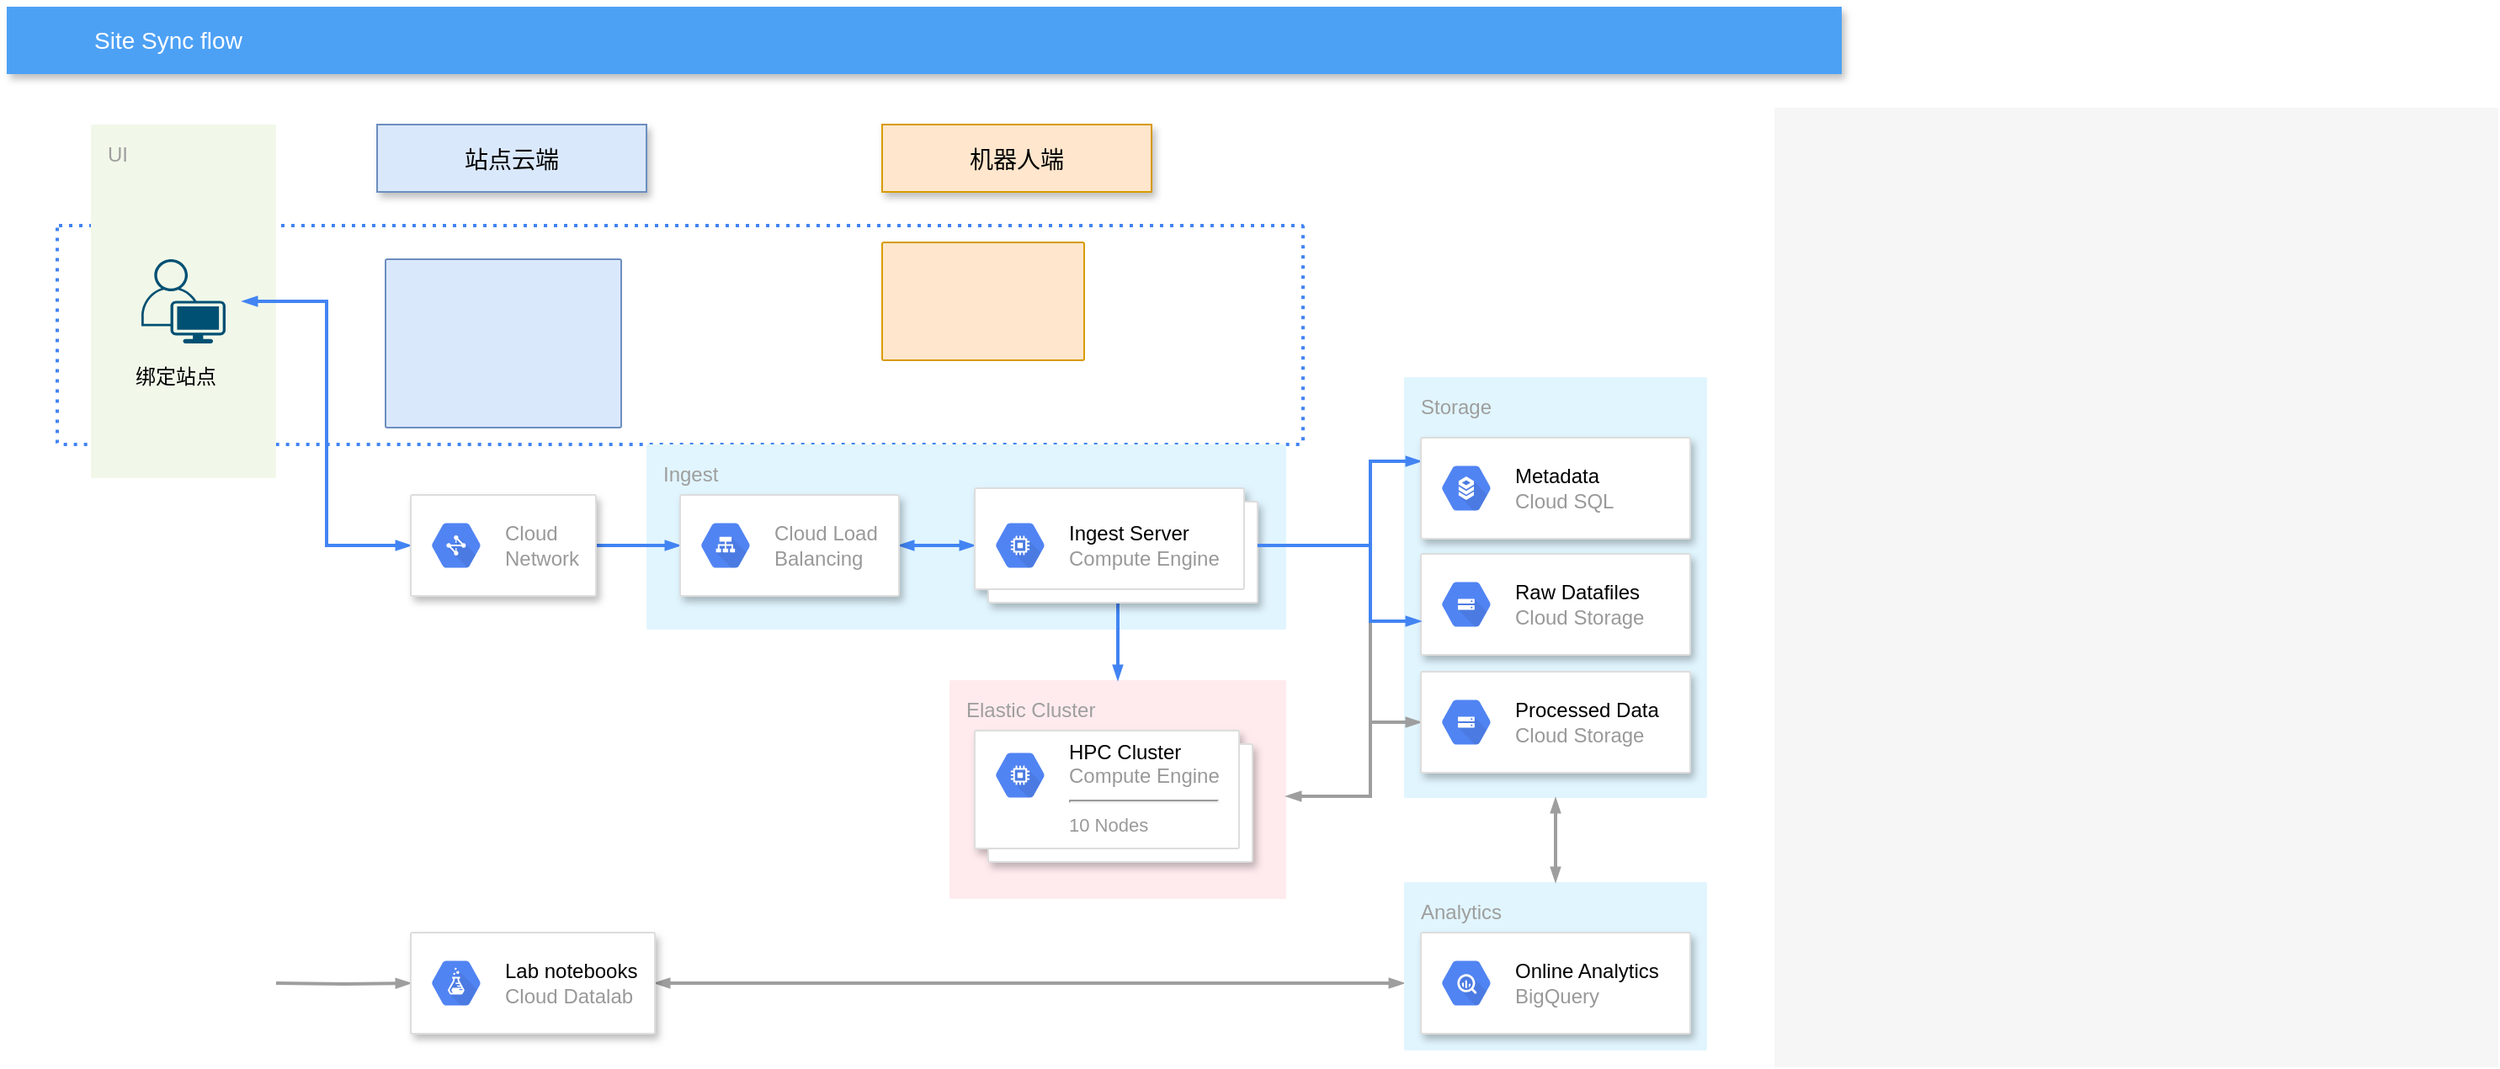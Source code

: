 <mxfile version="17.1.2" type="github">
  <diagram id="d1ab7348-05c3-a1e3-ca4d-12c340fd6b49" name="Page-1">
    <mxGraphModel dx="1298" dy="756" grid="1" gridSize="10" guides="1" tooltips="1" connect="1" arrows="1" fold="1" page="1" pageScale="1" pageWidth="1169" pageHeight="827" background="none" math="0" shadow="0">
      <root>
        <mxCell id="0" />
        <mxCell id="1" parent="0" />
        <mxCell id="lkz7h4dLqbm93Tn8HokA-74" value="" style="rounded=1;absoluteArcSize=1;arcSize=2;html=1;strokeColor=none;gradientColor=none;shadow=0;dashed=1;strokeColor=#4284F3;fontSize=12;fontColor=#9E9E9E;align=left;verticalAlign=top;spacing=10;spacingTop=-4;fillColor=none;dashPattern=1 2;strokeWidth=2;" vertex="1" parent="1">
          <mxGeometry x="50" y="170" width="740" height="130" as="geometry" />
        </mxCell>
        <mxCell id="2" value="" style="fillColor=#F6F6F6;strokeColor=none;shadow=0;gradientColor=none;fontSize=14;align=left;spacing=10;fontColor=#717171;9E9E9E;verticalAlign=top;spacingTop=-4;fontStyle=0;spacingLeft=40;html=1;" parent="1" vertex="1">
          <mxGeometry x="1070" y="100" width="430" height="570" as="geometry" />
        </mxCell>
        <mxCell id="4" value="Elastic Cluster" style="rounded=1;absoluteArcSize=1;arcSize=2;html=1;strokeColor=none;gradientColor=none;shadow=0;dashed=0;fontSize=12;fontColor=#9E9E9E;align=left;verticalAlign=top;spacing=10;spacingTop=-4;fillColor=#FFEBEE;" parent="1" vertex="1">
          <mxGeometry x="580" y="440" width="200" height="130" as="geometry" />
        </mxCell>
        <mxCell id="5" value="Storage" style="rounded=1;absoluteArcSize=1;arcSize=2;html=1;strokeColor=none;gradientColor=none;shadow=0;dashed=0;fontSize=12;fontColor=#9E9E9E;align=left;verticalAlign=top;spacing=10;spacingTop=-4;fillColor=#E1F5FE;" parent="1" vertex="1">
          <mxGeometry x="850" y="260" width="180" height="250" as="geometry" />
        </mxCell>
        <mxCell id="6" value="Ingest" style="rounded=1;absoluteArcSize=1;arcSize=2;html=1;strokeColor=none;gradientColor=none;shadow=0;dashed=0;fontSize=12;fontColor=#9E9E9E;align=left;verticalAlign=top;spacing=10;spacingTop=-4;fillColor=#E1F5FE;" parent="1" vertex="1">
          <mxGeometry x="400" y="300" width="380" height="110" as="geometry" />
        </mxCell>
        <mxCell id="50" style="edgeStyle=orthogonalEdgeStyle;rounded=0;html=1;labelBackgroundColor=none;startFill=1;startSize=4;endArrow=blockThin;endFill=1;endSize=4;jettySize=auto;orthogonalLoop=1;strokeColor=#9E9E9E;strokeWidth=2;fontSize=12;fontColor=#000000;align=left;dashed=0;" parent="1" target="26" edge="1">
          <mxGeometry relative="1" as="geometry">
            <mxPoint x="180" y="620" as="sourcePoint" />
          </mxGeometry>
        </mxCell>
        <mxCell id="8" value="UI" style="rounded=1;absoluteArcSize=1;arcSize=2;html=1;strokeColor=none;gradientColor=none;shadow=0;dashed=0;fontSize=12;fontColor=#9E9E9E;align=left;verticalAlign=top;spacing=10;spacingTop=-4;fillColor=#F1F8E9;" parent="1" vertex="1">
          <mxGeometry x="70" y="110" width="110" height="210" as="geometry" />
        </mxCell>
        <mxCell id="9" value="Site Sync flow" style="fillColor=#4DA1F5;strokeColor=none;shadow=1;gradientColor=none;fontSize=14;align=left;spacingLeft=50;fontColor=#ffffff;html=1;" parent="1" vertex="1">
          <mxGeometry x="20" y="40" width="1090" height="40" as="geometry" />
        </mxCell>
        <mxCell id="39" style="edgeStyle=orthogonalEdgeStyle;rounded=0;html=1;labelBackgroundColor=none;startFill=1;startSize=4;endArrow=blockThin;endFill=1;endSize=4;jettySize=auto;orthogonalLoop=1;strokeColor=#4284F3;strokeWidth=2;fontSize=12;fontColor=#000000;align=left;dashed=0;startArrow=blockThin;" parent="1" source="20" edge="1">
          <mxGeometry relative="1" as="geometry">
            <Array as="points">
              <mxPoint x="210" y="360" />
              <mxPoint x="210" y="215" />
            </Array>
            <mxPoint x="160" y="215" as="targetPoint" />
          </mxGeometry>
        </mxCell>
        <mxCell id="43" style="edgeStyle=orthogonalEdgeStyle;rounded=0;html=1;labelBackgroundColor=none;startFill=1;startSize=4;endArrow=blockThin;endFill=1;endSize=4;jettySize=auto;orthogonalLoop=1;strokeColor=#4284F3;strokeWidth=2;fontSize=12;fontColor=#000000;align=left;dashed=0;" parent="1" source="20" target="22" edge="1">
          <mxGeometry relative="1" as="geometry" />
        </mxCell>
        <mxCell id="20" value="" style="strokeColor=#dddddd;fillColor=#ffffff;shadow=1;strokeWidth=1;rounded=1;absoluteArcSize=1;arcSize=2;fontSize=11;fontColor=#9E9E9E;align=center;html=1;" parent="1" vertex="1">
          <mxGeometry x="260" y="330" width="110" height="60" as="geometry" />
        </mxCell>
        <mxCell id="21" value="Cloud&#xa;Network" style="dashed=0;connectable=0;html=1;fillColor=#5184F3;strokeColor=none;shape=mxgraph.gcp2.hexIcon;prIcon=cloud_network;part=1;labelPosition=right;verticalLabelPosition=middle;align=left;verticalAlign=middle;spacingLeft=5;fontColor=#999999;fontSize=12;" parent="20" vertex="1">
          <mxGeometry y="0.5" width="44" height="39" relative="1" as="geometry">
            <mxPoint x="5" y="-19.5" as="offset" />
          </mxGeometry>
        </mxCell>
        <mxCell id="44" style="edgeStyle=orthogonalEdgeStyle;rounded=0;html=1;labelBackgroundColor=none;startFill=1;startSize=4;endArrow=blockThin;endFill=1;endSize=4;jettySize=auto;orthogonalLoop=1;strokeColor=#4284F3;strokeWidth=2;fontSize=12;fontColor=#000000;align=left;dashed=0;startArrow=blockThin;" parent="1" source="22" target="24" edge="1">
          <mxGeometry relative="1" as="geometry" />
        </mxCell>
        <mxCell id="22" value="" style="strokeColor=#dddddd;fillColor=#ffffff;shadow=1;strokeWidth=1;rounded=1;absoluteArcSize=1;arcSize=2;fontSize=11;fontColor=#9E9E9E;align=center;html=1;" parent="1" vertex="1">
          <mxGeometry x="420" y="330" width="130" height="60" as="geometry" />
        </mxCell>
        <mxCell id="23" value="Cloud Load&#xa;Balancing" style="dashed=0;connectable=0;html=1;fillColor=#5184F3;strokeColor=none;shape=mxgraph.gcp2.hexIcon;prIcon=cloud_load_balancing;part=1;labelPosition=right;verticalLabelPosition=middle;align=left;verticalAlign=middle;spacingLeft=5;fontColor=#999999;fontSize=12;" parent="22" vertex="1">
          <mxGeometry y="0.5" width="44" height="39" relative="1" as="geometry">
            <mxPoint x="5" y="-19.5" as="offset" />
          </mxGeometry>
        </mxCell>
        <mxCell id="45" style="edgeStyle=orthogonalEdgeStyle;rounded=0;html=1;labelBackgroundColor=none;startFill=1;startSize=4;endArrow=blockThin;endFill=1;endSize=4;jettySize=auto;orthogonalLoop=1;strokeColor=#4284F3;strokeWidth=2;fontSize=12;fontColor=#000000;align=left;dashed=0;" parent="1" source="24" target="30" edge="1">
          <mxGeometry relative="1" as="geometry">
            <Array as="points">
              <mxPoint x="830" y="360" />
              <mxPoint x="830" y="310" />
            </Array>
          </mxGeometry>
        </mxCell>
        <mxCell id="47" style="edgeStyle=orthogonalEdgeStyle;rounded=0;html=1;labelBackgroundColor=none;startFill=1;startSize=4;endArrow=blockThin;endFill=1;endSize=4;jettySize=auto;orthogonalLoop=1;strokeColor=#9E9E9E;strokeWidth=2;fontSize=12;fontColor=#000000;align=left;dashed=0;" parent="1" source="24" target="34" edge="1">
          <mxGeometry relative="1" as="geometry">
            <Array as="points">
              <mxPoint x="830" y="360" />
              <mxPoint x="830" y="465" />
            </Array>
          </mxGeometry>
        </mxCell>
        <mxCell id="55" style="edgeStyle=orthogonalEdgeStyle;rounded=0;html=1;labelBackgroundColor=none;startFill=1;startSize=4;endArrow=blockThin;endFill=1;endSize=4;jettySize=auto;orthogonalLoop=1;strokeColor=#4284F3;strokeWidth=2;fontSize=12;fontColor=#000000;align=left;dashed=0;" parent="1" source="24" target="4" edge="1">
          <mxGeometry relative="1" as="geometry">
            <Array as="points">
              <mxPoint x="680" y="410" />
              <mxPoint x="680" y="410" />
            </Array>
          </mxGeometry>
        </mxCell>
        <mxCell id="24" value="" style="shape=mxgraph.gcp2.doubleRect;strokeColor=#dddddd;fillColor=#ffffff;shadow=1;strokeWidth=1;fontSize=11;fontColor=#9E9E9E;align=center;html=1;" parent="1" vertex="1">
          <mxGeometry x="595" y="326" width="168" height="68" as="geometry" />
        </mxCell>
        <mxCell id="25" value="&lt;font color=&quot;#000000&quot;&gt;Ingest Server&lt;/font&gt;&lt;br&gt;Compute Engine" style="dashed=0;connectable=0;html=1;fillColor=#5184F3;strokeColor=none;shape=mxgraph.gcp2.hexIcon;prIcon=compute_engine;part=1;labelPosition=right;verticalLabelPosition=middle;align=left;verticalAlign=middle;spacingLeft=5;fontColor=#999999;fontSize=12;" parent="24" vertex="1">
          <mxGeometry y="0.5" width="44" height="39" relative="1" as="geometry">
            <mxPoint x="5" y="-19.5" as="offset" />
          </mxGeometry>
        </mxCell>
        <mxCell id="51" style="edgeStyle=orthogonalEdgeStyle;rounded=0;html=1;labelBackgroundColor=none;startFill=1;startSize=4;endArrow=blockThin;endFill=1;endSize=4;jettySize=auto;orthogonalLoop=1;strokeColor=#9E9E9E;strokeWidth=2;fontSize=12;fontColor=#000000;align=left;dashed=0;startArrow=blockThin;" parent="1" source="26" target="36" edge="1">
          <mxGeometry relative="1" as="geometry">
            <Array as="points">
              <mxPoint x="740" y="620" />
              <mxPoint x="740" y="620" />
            </Array>
          </mxGeometry>
        </mxCell>
        <mxCell id="26" value="" style="strokeColor=#dddddd;fillColor=#ffffff;shadow=1;strokeWidth=1;rounded=1;absoluteArcSize=1;arcSize=2;fontSize=11;fontColor=#9E9E9E;align=center;html=1;" parent="1" vertex="1">
          <mxGeometry x="260" y="590" width="145" height="60" as="geometry" />
        </mxCell>
        <mxCell id="27" value="&lt;font color=&quot;#000000&quot;&gt;Lab notebooks&lt;/font&gt;&lt;br&gt;Cloud Datalab" style="dashed=0;connectable=0;html=1;fillColor=#5184F3;strokeColor=none;shape=mxgraph.gcp2.hexIcon;prIcon=cloud_datalab;part=1;labelPosition=right;verticalLabelPosition=middle;align=left;verticalAlign=middle;spacingLeft=5;fontColor=#999999;fontSize=12;" parent="26" vertex="1">
          <mxGeometry y="0.5" width="44" height="39" relative="1" as="geometry">
            <mxPoint x="5" y="-19.5" as="offset" />
          </mxGeometry>
        </mxCell>
        <mxCell id="48" style="edgeStyle=orthogonalEdgeStyle;rounded=0;html=1;labelBackgroundColor=none;startFill=1;startSize=4;endArrow=none;endFill=0;endSize=4;jettySize=auto;orthogonalLoop=1;strokeColor=#9E9E9E;strokeWidth=2;fontSize=12;fontColor=#000000;align=left;dashed=0;startArrow=blockThin;" parent="1" source="4" target="24" edge="1">
          <mxGeometry relative="1" as="geometry">
            <Array as="points">
              <mxPoint x="830" y="509" />
              <mxPoint x="830" y="360" />
            </Array>
          </mxGeometry>
        </mxCell>
        <mxCell id="28" value="" style="shape=mxgraph.gcp2.doubleRect;strokeColor=#dddddd;fillColor=#ffffff;shadow=1;strokeWidth=1;fontSize=11;fontColor=#9E9E9E;align=center;html=1;" parent="1" vertex="1">
          <mxGeometry x="595" y="470" width="165" height="78" as="geometry" />
        </mxCell>
        <mxCell id="29" value="&lt;font color=&quot;#000000&quot;&gt;HPC Cluster&lt;/font&gt;&lt;br&gt;Compute Engine&lt;hr&gt;&lt;font style=&quot;font-size: 11px&quot;&gt;10 Nodes&lt;/font&gt;" style="dashed=0;connectable=0;html=1;fillColor=#5184F3;strokeColor=none;shape=mxgraph.gcp2.hexIcon;prIcon=compute_engine;part=1;labelPosition=right;verticalLabelPosition=middle;align=left;verticalAlign=top;spacingLeft=5;fontColor=#999999;fontSize=12;spacingTop=-8;" parent="28" vertex="1">
          <mxGeometry width="44" height="39" relative="1" as="geometry">
            <mxPoint x="5" y="7" as="offset" />
          </mxGeometry>
        </mxCell>
        <mxCell id="30" value="" style="strokeColor=#dddddd;fillColor=#ffffff;shadow=1;strokeWidth=1;rounded=1;absoluteArcSize=1;arcSize=2;fontSize=11;fontColor=#9E9E9E;align=center;html=1;" parent="1" vertex="1">
          <mxGeometry x="860" y="296" width="160" height="60" as="geometry" />
        </mxCell>
        <mxCell id="31" value="&lt;font color=&quot;#000000&quot;&gt;Metadata&lt;/font&gt;&lt;br&gt;Cloud SQL" style="dashed=0;connectable=0;html=1;fillColor=#5184F3;strokeColor=none;shape=mxgraph.gcp2.hexIcon;prIcon=cloud_sql;part=1;labelPosition=right;verticalLabelPosition=middle;align=left;verticalAlign=middle;spacingLeft=5;fontColor=#999999;fontSize=12;" parent="30" vertex="1">
          <mxGeometry y="0.5" width="44" height="39" relative="1" as="geometry">
            <mxPoint x="5" y="-19.5" as="offset" />
          </mxGeometry>
        </mxCell>
        <mxCell id="32" value="" style="strokeColor=#dddddd;fillColor=#ffffff;shadow=1;strokeWidth=1;rounded=1;absoluteArcSize=1;arcSize=2;fontSize=11;fontColor=#9E9E9E;align=center;html=1;" parent="1" vertex="1">
          <mxGeometry x="860" y="365" width="160" height="60" as="geometry" />
        </mxCell>
        <mxCell id="33" value="&lt;font color=&quot;#000000&quot;&gt;Raw Datafiles&lt;/font&gt;&lt;br&gt;Cloud Storage" style="dashed=0;connectable=0;html=1;fillColor=#5184F3;strokeColor=none;shape=mxgraph.gcp2.hexIcon;prIcon=cloud_storage;part=1;labelPosition=right;verticalLabelPosition=middle;align=left;verticalAlign=middle;spacingLeft=5;fontColor=#999999;fontSize=12;" parent="32" vertex="1">
          <mxGeometry y="0.5" width="44" height="39" relative="1" as="geometry">
            <mxPoint x="5" y="-19.5" as="offset" />
          </mxGeometry>
        </mxCell>
        <mxCell id="34" value="" style="strokeColor=#dddddd;fillColor=#ffffff;shadow=1;strokeWidth=1;rounded=1;absoluteArcSize=1;arcSize=2;fontSize=11;fontColor=#9E9E9E;align=center;html=1;" parent="1" vertex="1">
          <mxGeometry x="860" y="435" width="160" height="60" as="geometry" />
        </mxCell>
        <mxCell id="35" value="&lt;font color=&quot;#000000&quot;&gt;Processed Data&lt;/font&gt;&lt;br&gt;Cloud Storage" style="dashed=0;connectable=0;html=1;fillColor=#5184F3;strokeColor=none;shape=mxgraph.gcp2.hexIcon;prIcon=cloud_storage;part=1;labelPosition=right;verticalLabelPosition=middle;align=left;verticalAlign=middle;spacingLeft=5;fontColor=#999999;fontSize=12;" parent="34" vertex="1">
          <mxGeometry y="0.5" width="44" height="39" relative="1" as="geometry">
            <mxPoint x="5" y="-19.5" as="offset" />
          </mxGeometry>
        </mxCell>
        <mxCell id="36" value="Analytics" style="rounded=1;absoluteArcSize=1;arcSize=2;html=1;strokeColor=none;gradientColor=none;shadow=0;dashed=0;fontSize=12;fontColor=#9E9E9E;align=left;verticalAlign=top;spacing=10;spacingTop=-4;fillColor=#E1F5FE;" parent="1" vertex="1">
          <mxGeometry x="850" y="560" width="180" height="100" as="geometry" />
        </mxCell>
        <mxCell id="52" style="edgeStyle=orthogonalEdgeStyle;rounded=0;html=1;labelBackgroundColor=none;startFill=1;startSize=4;endArrow=blockThin;endFill=1;endSize=4;jettySize=auto;orthogonalLoop=1;strokeColor=#9E9E9E;strokeWidth=2;fontSize=12;fontColor=#000000;align=left;dashed=0;startArrow=blockThin;" parent="1" source="36" target="5" edge="1">
          <mxGeometry relative="1" as="geometry" />
        </mxCell>
        <mxCell id="37" value="" style="strokeColor=#dddddd;fillColor=#ffffff;shadow=1;strokeWidth=1;rounded=1;absoluteArcSize=1;arcSize=2;fontSize=11;fontColor=#9E9E9E;align=center;html=1;" parent="1" vertex="1">
          <mxGeometry x="860" y="590" width="160" height="60" as="geometry" />
        </mxCell>
        <mxCell id="38" value="&lt;font color=&quot;#000000&quot;&gt;Online Analytics&lt;/font&gt;&lt;br&gt;BigQuery" style="dashed=0;connectable=0;html=1;fillColor=#5184F3;strokeColor=none;shape=mxgraph.gcp2.hexIcon;prIcon=bigquery;part=1;labelPosition=right;verticalLabelPosition=middle;align=left;verticalAlign=middle;spacingLeft=5;fontColor=#999999;fontSize=12;" parent="37" vertex="1">
          <mxGeometry y="0.5" width="44" height="39" relative="1" as="geometry">
            <mxPoint x="5" y="-19.5" as="offset" />
          </mxGeometry>
        </mxCell>
        <mxCell id="46" style="edgeStyle=orthogonalEdgeStyle;rounded=0;html=1;labelBackgroundColor=none;startFill=1;startSize=4;endArrow=blockThin;endFill=1;endSize=4;jettySize=auto;orthogonalLoop=1;strokeColor=#4284F3;strokeWidth=2;fontSize=12;fontColor=#000000;align=left;dashed=0;" parent="1" source="24" target="32" edge="1">
          <mxGeometry relative="1" as="geometry">
            <Array as="points">
              <mxPoint x="830" y="360" />
              <mxPoint x="830" y="405" />
            </Array>
          </mxGeometry>
        </mxCell>
        <mxCell id="lkz7h4dLqbm93Tn8HokA-56" value="" style="points=[[0.35,0,0],[0.98,0.51,0],[1,0.71,0],[0.67,1,0],[0,0.795,0],[0,0.65,0]];verticalLabelPosition=bottom;sketch=0;html=1;verticalAlign=top;aspect=fixed;align=center;pointerEvents=1;shape=mxgraph.cisco19.user;fillColor=#005073;strokeColor=none;" vertex="1" parent="1">
          <mxGeometry x="100" y="190" width="50" height="50" as="geometry" />
        </mxCell>
        <mxCell id="lkz7h4dLqbm93Tn8HokA-57" value="站点云端" style="fillColor=#dae8fc;strokeColor=#6c8ebf;shadow=1;fontSize=14;align=left;spacingLeft=50;" vertex="1" parent="1">
          <mxGeometry x="240" y="110" width="160" height="40" as="geometry" />
        </mxCell>
        <mxCell id="lkz7h4dLqbm93Tn8HokA-58" value="机器人端" style="fillColor=#ffe6cc;strokeColor=#d79b00;shadow=1;fontSize=14;align=left;spacingLeft=50;" vertex="1" parent="1">
          <mxGeometry x="540" y="110" width="160" height="40" as="geometry" />
        </mxCell>
        <mxCell id="lkz7h4dLqbm93Tn8HokA-59" value="" style="sketch=0;points=[[0,0,0],[0.25,0,0],[0.5,0,0],[0.75,0,0],[1,0,0],[1,0.25,0],[1,0.5,0],[1,0.75,0],[1,1,0],[0.75,1,0],[0.5,1,0],[0.25,1,0],[0,1,0],[0,0.75,0],[0,0.5,0],[0,0.25,0]];rounded=1;absoluteArcSize=1;arcSize=2;html=1;strokeColor=#6c8ebf;shadow=0;dashed=0;fontSize=12;align=left;verticalAlign=top;spacing=10;spacingTop=-4;fillColor=#dae8fc;" vertex="1" parent="1">
          <mxGeometry x="245" y="190" width="140" height="100" as="geometry" />
        </mxCell>
        <mxCell id="lkz7h4dLqbm93Tn8HokA-60" value="" style="sketch=0;points=[[0,0,0],[0.25,0,0],[0.5,0,0],[0.75,0,0],[1,0,0],[1,0.25,0],[1,0.5,0],[1,0.75,0],[1,1,0],[0.75,1,0],[0.5,1,0],[0.25,1,0],[0,1,0],[0,0.75,0],[0,0.5,0],[0,0.25,0]];rounded=1;absoluteArcSize=1;arcSize=2;html=1;strokeColor=#d79b00;shadow=0;dashed=0;fontSize=12;align=left;verticalAlign=top;spacing=10;spacingTop=-4;fillColor=#ffe6cc;" vertex="1" parent="1">
          <mxGeometry x="540" y="180" width="120" height="70" as="geometry" />
        </mxCell>
        <mxCell id="lkz7h4dLqbm93Tn8HokA-76" value="绑定站点" style="text;html=1;resizable=0;autosize=1;align=center;verticalAlign=middle;points=[];fillColor=none;strokeColor=none;rounded=0;" vertex="1" parent="1">
          <mxGeometry x="90" y="250" width="60" height="20" as="geometry" />
        </mxCell>
      </root>
    </mxGraphModel>
  </diagram>
</mxfile>
